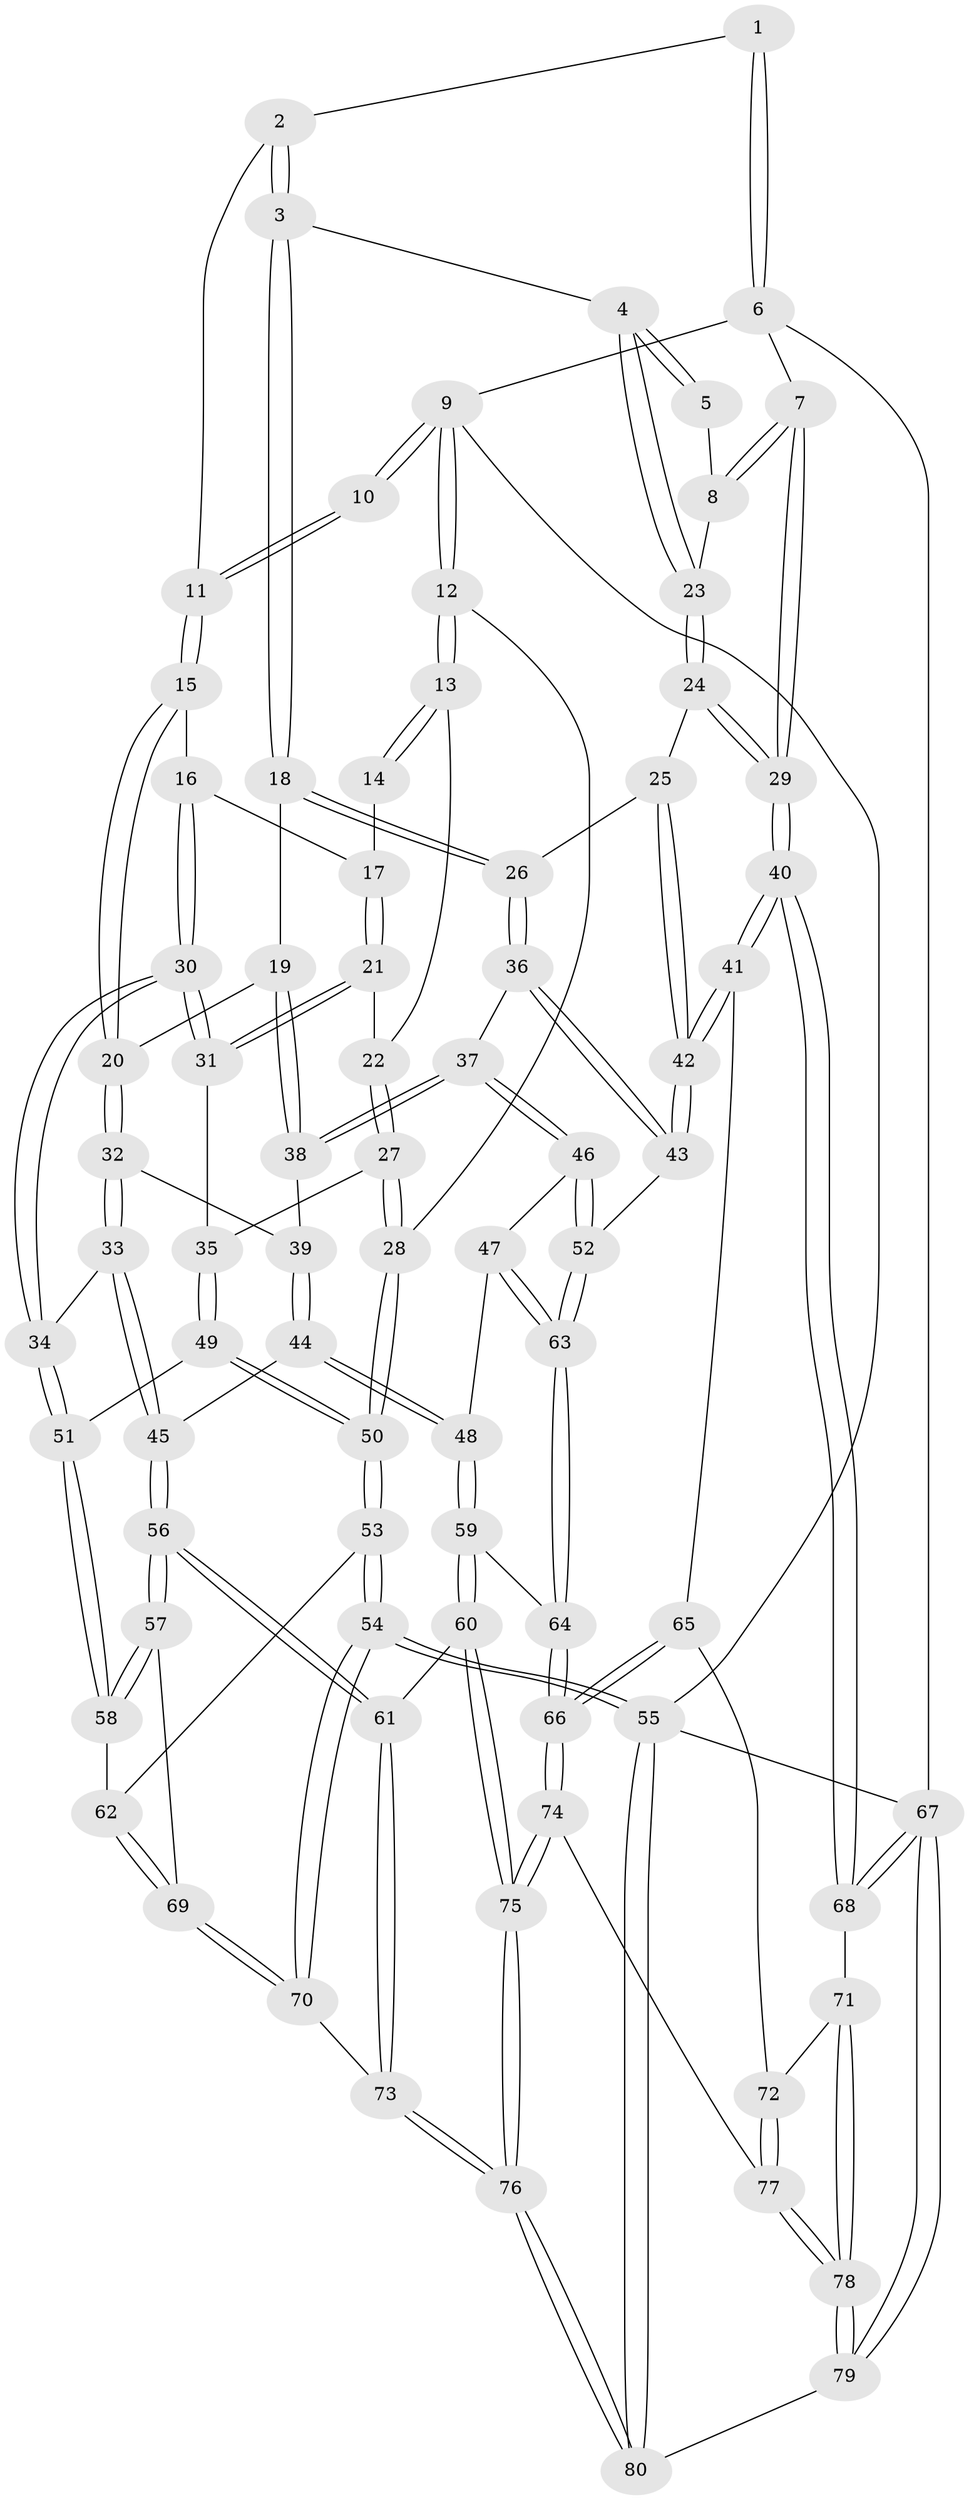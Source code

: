 // coarse degree distribution, {4: 0.44642857142857145, 5: 0.30357142857142855, 3: 0.125, 6: 0.125}
// Generated by graph-tools (version 1.1) at 2025/24/03/03/25 07:24:35]
// undirected, 80 vertices, 197 edges
graph export_dot {
graph [start="1"]
  node [color=gray90,style=filled];
  1 [pos="+1+0"];
  2 [pos="+0.6373902807167445+0"];
  3 [pos="+0.7009564882845025+0.018518069663821045"];
  4 [pos="+0.7163096315466796+0.02916150096493762"];
  5 [pos="+0.9214409209769296+0.02025266030370603"];
  6 [pos="+1+0"];
  7 [pos="+1+0.17931700992464064"];
  8 [pos="+0.9140985137467663+0.0854694102447988"];
  9 [pos="+0+0"];
  10 [pos="+0.18900978516311526+0"];
  11 [pos="+0.46095361366690435+0"];
  12 [pos="+0+0.16836771459715552"];
  13 [pos="+0.11938148681056439+0.07914440957157658"];
  14 [pos="+0.1822106940298121+0"];
  15 [pos="+0.43633447713867163+0.05658006889359065"];
  16 [pos="+0.3388334182908739+0.15451482987497564"];
  17 [pos="+0.26171332244427997+0.09435744653822378"];
  18 [pos="+0.6519651021088505+0.13633163880728835"];
  19 [pos="+0.6221129979733315+0.15933304859601458"];
  20 [pos="+0.5353448036232518+0.1943538141215962"];
  21 [pos="+0.16804953117645408+0.1682704102437679"];
  22 [pos="+0.13787907954003834+0.14525376800082482"];
  23 [pos="+0.8495697156297408+0.13620492100310308"];
  24 [pos="+0.8580090732276904+0.23689599256519892"];
  25 [pos="+0.7833500292547048+0.2690723276528559"];
  26 [pos="+0.7759268425169463+0.27172598234114037"];
  27 [pos="+0+0.236656315740378"];
  28 [pos="+0+0.17754601438514056"];
  29 [pos="+1+0.406573898374298"];
  30 [pos="+0.3108665601394627+0.29351760463809884"];
  31 [pos="+0.1700381658387776+0.171793557232207"];
  32 [pos="+0.5335064948219276+0.19959240265303949"];
  33 [pos="+0.4467184597352494+0.3540904838274688"];
  34 [pos="+0.31455356626330366+0.3084334367951064"];
  35 [pos="+0.09069107036041628+0.3133733830664581"];
  36 [pos="+0.7300567320522048+0.32376705237470477"];
  37 [pos="+0.7252301992887585+0.32562183177767173"];
  38 [pos="+0.6718674525626552+0.31017242340920786"];
  39 [pos="+0.6651049814686073+0.3106914899994474"];
  40 [pos="+1+0.5142913742710471"];
  41 [pos="+1+0.5453514815568129"];
  42 [pos="+0.8970894551016136+0.5106465941924401"];
  43 [pos="+0.8658882571822653+0.5046474842479662"];
  44 [pos="+0.4832950470597933+0.3771641042389948"];
  45 [pos="+0.4499124431789795+0.3586388441765993"];
  46 [pos="+0.6561369078769487+0.47388928925035523"];
  47 [pos="+0.6326336882633863+0.4812351597817509"];
  48 [pos="+0.5785939523376087+0.4812960885310895"];
  49 [pos="+0.11922490240919432+0.3575603532406442"];
  50 [pos="+0+0.46639976055048266"];
  51 [pos="+0.1878079742387504+0.40364437874351944"];
  52 [pos="+0.7808695861295929+0.5171764488481823"];
  53 [pos="+0+0.5465432984437527"];
  54 [pos="+0+1"];
  55 [pos="+0+1"];
  56 [pos="+0.3360601661730176+0.6615741437641779"];
  57 [pos="+0.22637000011749242+0.632351966709385"];
  58 [pos="+0.17948872305280078+0.4597096909702796"];
  59 [pos="+0.5175571405910319+0.6515855958756344"];
  60 [pos="+0.43786923364386526+0.6882137890613426"];
  61 [pos="+0.34984136150658124+0.6725598645642987"];
  62 [pos="+0+0.5476342991962174"];
  63 [pos="+0.6943683977083187+0.6606822409177894"];
  64 [pos="+0.6858689764083354+0.7059286689516582"];
  65 [pos="+0.9376650036980857+0.6475732918281272"];
  66 [pos="+0.7225684921629599+0.7525423145699808"];
  67 [pos="+1+1"];
  68 [pos="+1+0.8461203092588709"];
  69 [pos="+0.1736608475639467+0.6663773135253169"];
  70 [pos="+0.008145071680599943+0.9722552966636389"];
  71 [pos="+0.938983649008451+0.8582396530638469"];
  72 [pos="+0.910477486901693+0.8186119228527279"];
  73 [pos="+0.31365498064186353+0.8810311040966319"];
  74 [pos="+0.7194858569387111+0.7883767510564644"];
  75 [pos="+0.5287144799340856+0.8878071794683452"];
  76 [pos="+0.4845921195161725+1"];
  77 [pos="+0.7651839931009077+0.8690684695951969"];
  78 [pos="+0.816351365597806+1"];
  79 [pos="+0.8199837341867566+1"];
  80 [pos="+0.4978143365781324+1"];
  1 -- 2;
  1 -- 6;
  1 -- 6;
  2 -- 3;
  2 -- 3;
  2 -- 11;
  3 -- 4;
  3 -- 18;
  3 -- 18;
  4 -- 5;
  4 -- 5;
  4 -- 23;
  4 -- 23;
  5 -- 8;
  6 -- 7;
  6 -- 9;
  6 -- 67;
  7 -- 8;
  7 -- 8;
  7 -- 29;
  7 -- 29;
  8 -- 23;
  9 -- 10;
  9 -- 10;
  9 -- 12;
  9 -- 12;
  9 -- 55;
  10 -- 11;
  10 -- 11;
  11 -- 15;
  11 -- 15;
  12 -- 13;
  12 -- 13;
  12 -- 28;
  13 -- 14;
  13 -- 14;
  13 -- 22;
  14 -- 17;
  15 -- 16;
  15 -- 20;
  15 -- 20;
  16 -- 17;
  16 -- 30;
  16 -- 30;
  17 -- 21;
  17 -- 21;
  18 -- 19;
  18 -- 26;
  18 -- 26;
  19 -- 20;
  19 -- 38;
  19 -- 38;
  20 -- 32;
  20 -- 32;
  21 -- 22;
  21 -- 31;
  21 -- 31;
  22 -- 27;
  22 -- 27;
  23 -- 24;
  23 -- 24;
  24 -- 25;
  24 -- 29;
  24 -- 29;
  25 -- 26;
  25 -- 42;
  25 -- 42;
  26 -- 36;
  26 -- 36;
  27 -- 28;
  27 -- 28;
  27 -- 35;
  28 -- 50;
  28 -- 50;
  29 -- 40;
  29 -- 40;
  30 -- 31;
  30 -- 31;
  30 -- 34;
  30 -- 34;
  31 -- 35;
  32 -- 33;
  32 -- 33;
  32 -- 39;
  33 -- 34;
  33 -- 45;
  33 -- 45;
  34 -- 51;
  34 -- 51;
  35 -- 49;
  35 -- 49;
  36 -- 37;
  36 -- 43;
  36 -- 43;
  37 -- 38;
  37 -- 38;
  37 -- 46;
  37 -- 46;
  38 -- 39;
  39 -- 44;
  39 -- 44;
  40 -- 41;
  40 -- 41;
  40 -- 68;
  40 -- 68;
  41 -- 42;
  41 -- 42;
  41 -- 65;
  42 -- 43;
  42 -- 43;
  43 -- 52;
  44 -- 45;
  44 -- 48;
  44 -- 48;
  45 -- 56;
  45 -- 56;
  46 -- 47;
  46 -- 52;
  46 -- 52;
  47 -- 48;
  47 -- 63;
  47 -- 63;
  48 -- 59;
  48 -- 59;
  49 -- 50;
  49 -- 50;
  49 -- 51;
  50 -- 53;
  50 -- 53;
  51 -- 58;
  51 -- 58;
  52 -- 63;
  52 -- 63;
  53 -- 54;
  53 -- 54;
  53 -- 62;
  54 -- 55;
  54 -- 55;
  54 -- 70;
  54 -- 70;
  55 -- 80;
  55 -- 80;
  55 -- 67;
  56 -- 57;
  56 -- 57;
  56 -- 61;
  56 -- 61;
  57 -- 58;
  57 -- 58;
  57 -- 69;
  58 -- 62;
  59 -- 60;
  59 -- 60;
  59 -- 64;
  60 -- 61;
  60 -- 75;
  60 -- 75;
  61 -- 73;
  61 -- 73;
  62 -- 69;
  62 -- 69;
  63 -- 64;
  63 -- 64;
  64 -- 66;
  64 -- 66;
  65 -- 66;
  65 -- 66;
  65 -- 72;
  66 -- 74;
  66 -- 74;
  67 -- 68;
  67 -- 68;
  67 -- 79;
  67 -- 79;
  68 -- 71;
  69 -- 70;
  69 -- 70;
  70 -- 73;
  71 -- 72;
  71 -- 78;
  71 -- 78;
  72 -- 77;
  72 -- 77;
  73 -- 76;
  73 -- 76;
  74 -- 75;
  74 -- 75;
  74 -- 77;
  75 -- 76;
  75 -- 76;
  76 -- 80;
  76 -- 80;
  77 -- 78;
  77 -- 78;
  78 -- 79;
  78 -- 79;
  79 -- 80;
}
